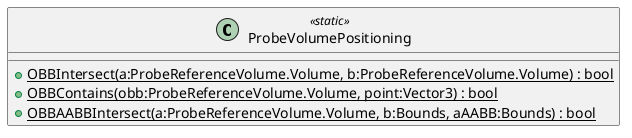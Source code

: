 @startuml
class ProbeVolumePositioning <<static>> {
    + {static} OBBIntersect(a:ProbeReferenceVolume.Volume, b:ProbeReferenceVolume.Volume) : bool
    + {static} OBBContains(obb:ProbeReferenceVolume.Volume, point:Vector3) : bool
    + {static} OBBAABBIntersect(a:ProbeReferenceVolume.Volume, b:Bounds, aAABB:Bounds) : bool
}
@enduml
